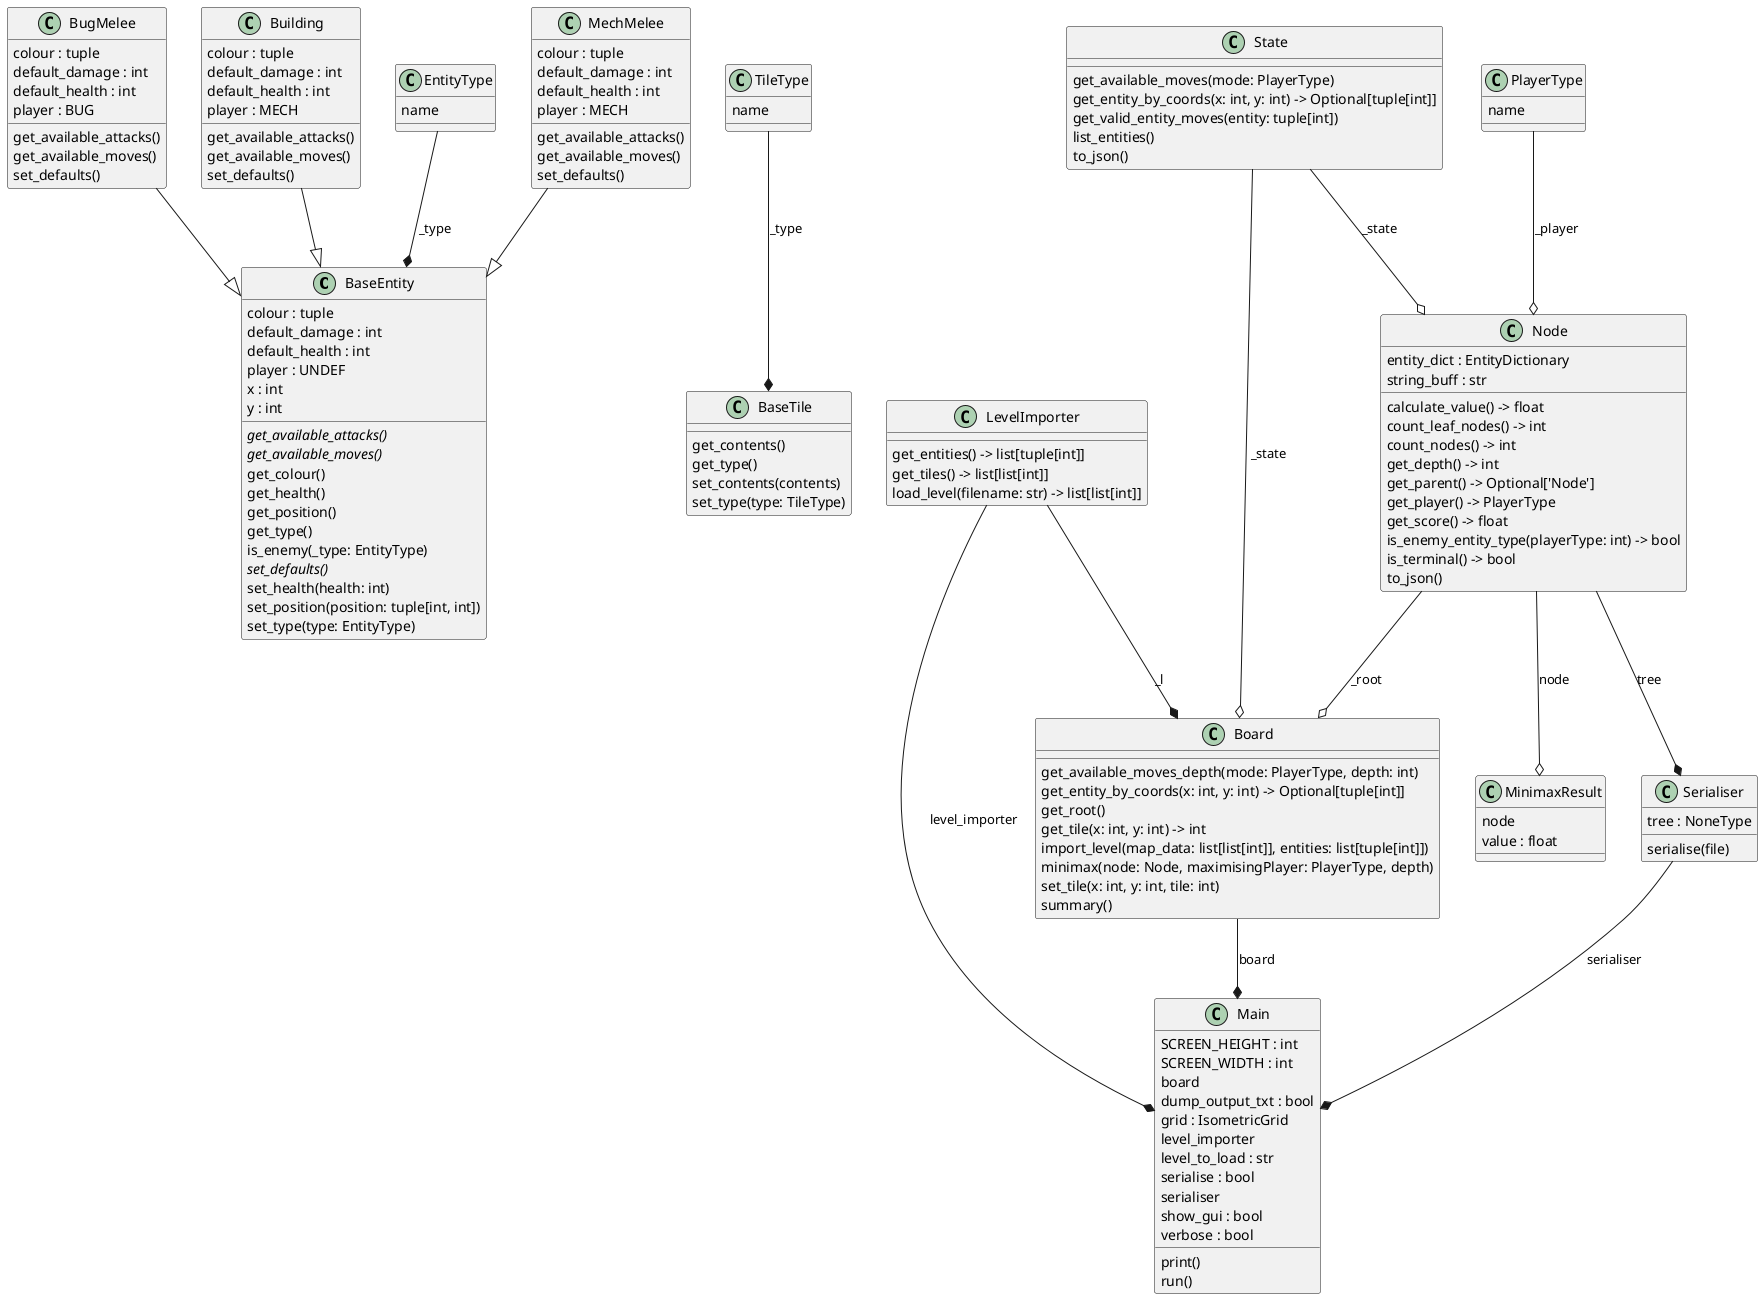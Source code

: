 @startuml classes
set namespaceSeparator none
class "BaseEntity" as itb.entities.BaseEntity.BaseEntity {
  colour : tuple
  default_damage : int
  default_health : int
  player : UNDEF
  x : int
  y : int
  {abstract}get_available_attacks()
  {abstract}get_available_moves()
  get_colour()
  get_health()
  get_position()
  get_type()
  is_enemy(_type: EntityType)
  {abstract}set_defaults()
  set_health(health: int)
  set_position(position: tuple[int, int])
  set_type(type: EntityType)
}
class "BaseTile" as itb.tiles.BaseTile.BaseTile {
  get_contents()
  get_type()
  set_contents(contents)
  set_type(type: TileType)
}
class "Board" as itb.board.Board {
  get_available_moves_depth(mode: PlayerType, depth: int)
  get_entity_by_coords(x: int, y: int) -> Optional[tuple[int]]
  get_root()
  get_tile(x: int, y: int) -> int
  import_level(map_data: list[list[int]], entities: list[tuple[int]])
  minimax(node: Node, maximisingPlayer: PlayerType, depth)
  set_tile(x: int, y: int, tile: int)
  summary()
}
class "BugMelee" as itb.entities.BugMelee.BugMelee {
  colour : tuple
  default_damage : int
  default_health : int
  player : BUG
  get_available_attacks()
  get_available_moves()
  set_defaults()
}
class "Building" as itb.entities.Building.Building {
  colour : tuple
  default_damage : int
  default_health : int
  player : MECH
  get_available_attacks()
  get_available_moves()
  set_defaults()
}
class "EntityType" as itb.entities.BaseEntity.EntityType {
  name
}
class "LevelImporter" as itb.level_importer.LevelImporter {
  get_entities() -> list[tuple[int]]
  get_tiles() -> list[list[int]]
  load_level(filename: str) -> list[list[int]]
}
class "Main" as itb.__main__.Main {
  SCREEN_HEIGHT : int
  SCREEN_WIDTH : int
  board
  dump_output_txt : bool
  grid : IsometricGrid
  level_importer
  level_to_load : str
  serialise : bool
  serialiser
  show_gui : bool
  verbose : bool
  print()
  run()
}
class "MechMelee" as itb.entities.MechMelee.MechMelee {
  colour : tuple
  default_damage : int
  default_health : int
  player : MECH
  get_available_attacks()
  get_available_moves()
  set_defaults()
}
class "MinimaxResult" as itb.minimax_result.MinimaxResult {
  node
  value : float
}
class "Node" as itb.node.Node {
  entity_dict : EntityDictionary
  string_buff : str
  calculate_value() -> float
  count_leaf_nodes() -> int
  count_nodes() -> int
  get_depth() -> int
  get_parent() -> Optional['Node']
  get_player() -> PlayerType
  get_score() -> float
  is_enemy_entity_type(playerType: int) -> bool
  is_terminal() -> bool
  to_json()
}
class "PlayerType" as itb.entities.BaseEntity.PlayerType {
  name
}
class "Serialiser" as itb.serialise.Serialiser {
  tree : NoneType
  serialise(file)
}
class "State" as itb.state.State {
  get_available_moves(mode: PlayerType)
  get_entity_by_coords(x: int, y: int) -> Optional[tuple[int]]
  get_valid_entity_moves(entity: tuple[int])
  list_entities()
  to_json()
}
class "TileType" as itb.tiles.BaseTile.TileType {
  name
}
itb.entities.BugMelee.BugMelee --|> itb.entities.BaseEntity.BaseEntity
itb.entities.Building.Building --|> itb.entities.BaseEntity.BaseEntity
itb.entities.MechMelee.MechMelee --|> itb.entities.BaseEntity.BaseEntity
itb.board.Board --* itb.__main__.Main : board
itb.entities.BaseEntity.EntityType --* itb.entities.BaseEntity.BaseEntity : _type
itb.level_importer.LevelImporter --* itb.__main__.Main : level_importer
itb.level_importer.LevelImporter --* itb.board.Board : _l
itb.node.Node --* itb.serialise.Serialiser : tree
itb.serialise.Serialiser --* itb.__main__.Main : serialiser
itb.tiles.BaseTile.TileType --* itb.tiles.BaseTile.BaseTile : _type
itb.entities.BaseEntity.PlayerType --o itb.node.Node : _player
itb.node.Node --o itb.board.Board : _root
itb.node.Node --o itb.minimax_result.MinimaxResult : node
itb.state.State --o itb.board.Board : _state
itb.state.State --o itb.node.Node : _state
@enduml
